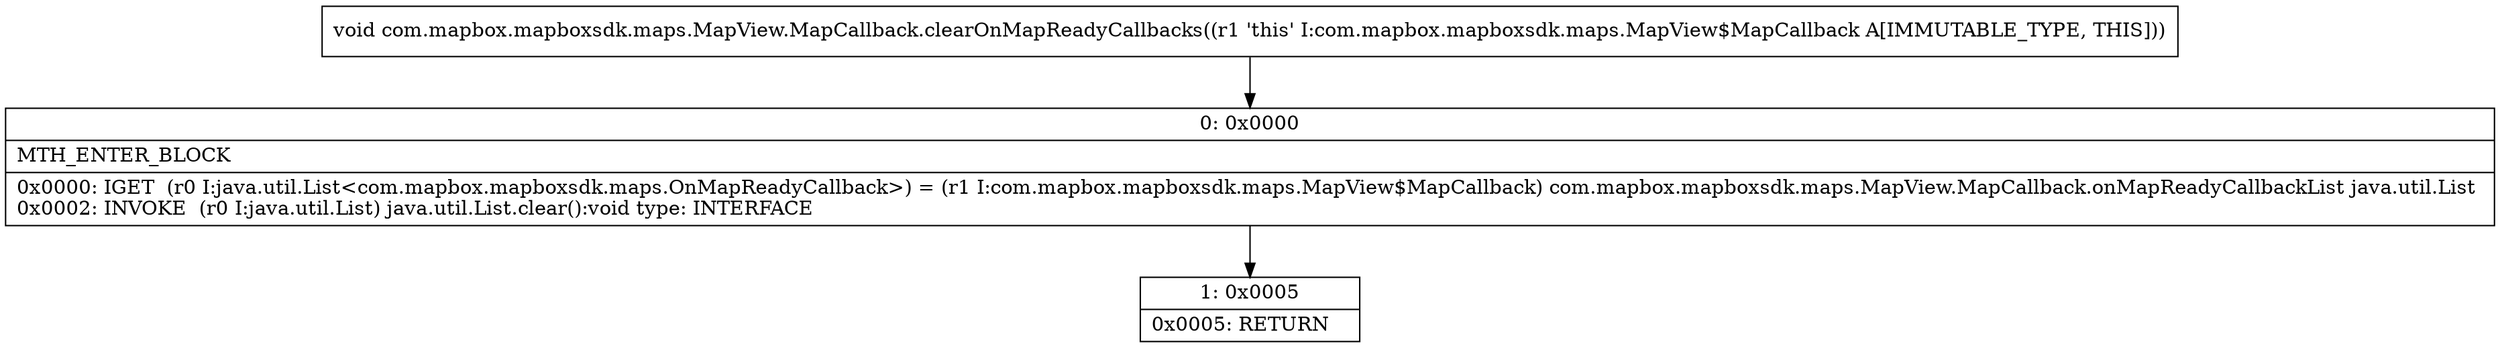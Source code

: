 digraph "CFG forcom.mapbox.mapboxsdk.maps.MapView.MapCallback.clearOnMapReadyCallbacks()V" {
Node_0 [shape=record,label="{0\:\ 0x0000|MTH_ENTER_BLOCK\l|0x0000: IGET  (r0 I:java.util.List\<com.mapbox.mapboxsdk.maps.OnMapReadyCallback\>) = (r1 I:com.mapbox.mapboxsdk.maps.MapView$MapCallback) com.mapbox.mapboxsdk.maps.MapView.MapCallback.onMapReadyCallbackList java.util.List \l0x0002: INVOKE  (r0 I:java.util.List) java.util.List.clear():void type: INTERFACE \l}"];
Node_1 [shape=record,label="{1\:\ 0x0005|0x0005: RETURN   \l}"];
MethodNode[shape=record,label="{void com.mapbox.mapboxsdk.maps.MapView.MapCallback.clearOnMapReadyCallbacks((r1 'this' I:com.mapbox.mapboxsdk.maps.MapView$MapCallback A[IMMUTABLE_TYPE, THIS])) }"];
MethodNode -> Node_0;
Node_0 -> Node_1;
}


